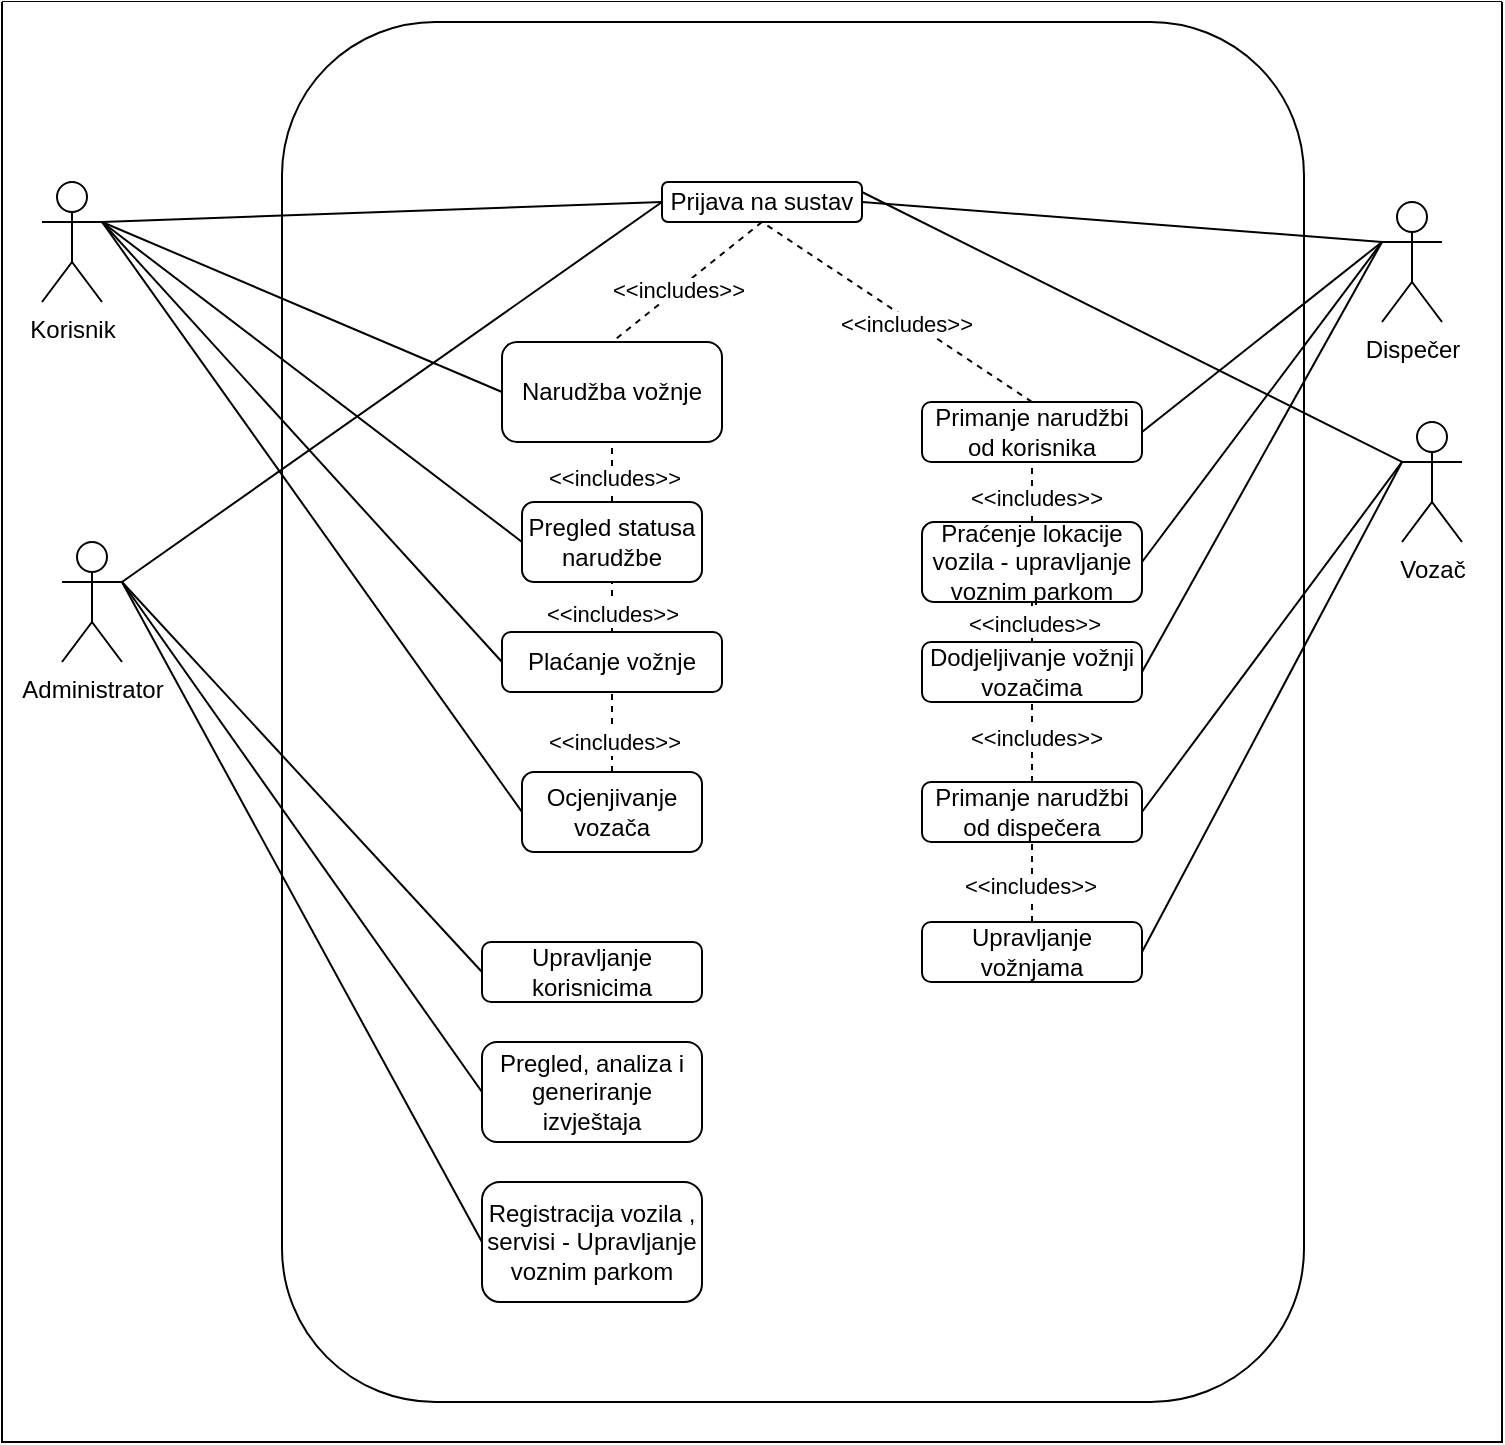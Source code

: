 <mxfile version="26.0.3">
  <diagram name="Page-1" id="lX-UTgaC5MK3PXPbaVDj">
    <mxGraphModel dx="1468" dy="1955" grid="1" gridSize="10" guides="1" tooltips="1" connect="1" arrows="1" fold="1" page="1" pageScale="1" pageWidth="827" pageHeight="1169" math="0" shadow="0">
      <root>
        <mxCell id="0" />
        <mxCell id="1" parent="0" />
        <mxCell id="KAhbLWWJNzZlOqf4pQM--89" value="" style="swimlane;startSize=0;gradientColor=default;swimlaneFillColor=#FFFFFF;fillColor=default;" parent="1" vertex="1">
          <mxGeometry x="330" y="-20" width="750" height="720" as="geometry" />
        </mxCell>
        <mxCell id="KAhbLWWJNzZlOqf4pQM--90" value="" style="rounded=1;whiteSpace=wrap;html=1;" parent="KAhbLWWJNzZlOqf4pQM--89" vertex="1">
          <mxGeometry x="140" y="10" width="511" height="690" as="geometry" />
        </mxCell>
        <mxCell id="KAhbLWWJNzZlOqf4pQM--92" value="Korisnik" style="shape=umlActor;verticalLabelPosition=bottom;verticalAlign=top;html=1;outlineConnect=0;" parent="KAhbLWWJNzZlOqf4pQM--89" vertex="1">
          <mxGeometry x="20" y="90" width="30" height="60" as="geometry" />
        </mxCell>
        <mxCell id="KAhbLWWJNzZlOqf4pQM--93" value="Vozač" style="shape=umlActor;verticalLabelPosition=bottom;verticalAlign=top;html=1;outlineConnect=0;" parent="KAhbLWWJNzZlOqf4pQM--89" vertex="1">
          <mxGeometry x="700" y="210" width="30" height="60" as="geometry" />
        </mxCell>
        <mxCell id="KAhbLWWJNzZlOqf4pQM--94" value="Dispečer" style="shape=umlActor;verticalLabelPosition=bottom;verticalAlign=top;html=1;outlineConnect=0;" parent="KAhbLWWJNzZlOqf4pQM--89" vertex="1">
          <mxGeometry x="690" y="100" width="30" height="60" as="geometry" />
        </mxCell>
        <mxCell id="KAhbLWWJNzZlOqf4pQM--95" value="Administrator" style="shape=umlActor;verticalLabelPosition=bottom;verticalAlign=top;html=1;outlineConnect=0;" parent="KAhbLWWJNzZlOqf4pQM--89" vertex="1">
          <mxGeometry x="30" y="270" width="30" height="60" as="geometry" />
        </mxCell>
        <mxCell id="KAhbLWWJNzZlOqf4pQM--96" value="Prijava na sustav" style="rounded=1;whiteSpace=wrap;html=1;" parent="KAhbLWWJNzZlOqf4pQM--89" vertex="1">
          <mxGeometry x="330" y="90" width="100" height="20" as="geometry" />
        </mxCell>
        <mxCell id="KAhbLWWJNzZlOqf4pQM--97" value="Narudžba vožnje" style="rounded=1;whiteSpace=wrap;html=1;" parent="KAhbLWWJNzZlOqf4pQM--89" vertex="1">
          <mxGeometry x="250" y="170" width="110" height="50" as="geometry" />
        </mxCell>
        <mxCell id="KAhbLWWJNzZlOqf4pQM--111" value="Plaćanje vožnje" style="rounded=1;whiteSpace=wrap;html=1;" parent="KAhbLWWJNzZlOqf4pQM--89" vertex="1">
          <mxGeometry x="250" y="315" width="110" height="30" as="geometry" />
        </mxCell>
        <mxCell id="KAhbLWWJNzZlOqf4pQM--113" value="Pregled statusa narudžbe" style="rounded=1;whiteSpace=wrap;html=1;" parent="KAhbLWWJNzZlOqf4pQM--89" vertex="1">
          <mxGeometry x="260" y="250" width="90" height="40" as="geometry" />
        </mxCell>
        <mxCell id="KAhbLWWJNzZlOqf4pQM--115" value="Ocjenjivanje vozača" style="rounded=1;whiteSpace=wrap;html=1;" parent="KAhbLWWJNzZlOqf4pQM--89" vertex="1">
          <mxGeometry x="260" y="385" width="90" height="40" as="geometry" />
        </mxCell>
        <mxCell id="BsXriNZ-ZhAdi_-iOktK-18" value="Primanje narudžbi od korisnika" style="rounded=1;whiteSpace=wrap;html=1;" vertex="1" parent="KAhbLWWJNzZlOqf4pQM--89">
          <mxGeometry x="460" y="200" width="110" height="30" as="geometry" />
        </mxCell>
        <mxCell id="BsXriNZ-ZhAdi_-iOktK-17" value="Praćenje lokacije vozila - upravljanje voznim parkom" style="rounded=1;whiteSpace=wrap;html=1;" vertex="1" parent="KAhbLWWJNzZlOqf4pQM--89">
          <mxGeometry x="460" y="260" width="110" height="40" as="geometry" />
        </mxCell>
        <mxCell id="BsXriNZ-ZhAdi_-iOktK-31" value="" style="endArrow=none;html=1;rounded=0;entryX=1;entryY=0.333;entryDx=0;entryDy=0;entryPerimeter=0;exitX=0;exitY=0.5;exitDx=0;exitDy=0;" edge="1" parent="KAhbLWWJNzZlOqf4pQM--89" source="KAhbLWWJNzZlOqf4pQM--97" target="KAhbLWWJNzZlOqf4pQM--92">
          <mxGeometry width="50" height="50" relative="1" as="geometry">
            <mxPoint x="240" y="280" as="sourcePoint" />
            <mxPoint x="50" y="130" as="targetPoint" />
          </mxGeometry>
        </mxCell>
        <mxCell id="BsXriNZ-ZhAdi_-iOktK-33" value="" style="endArrow=none;html=1;rounded=0;exitX=1;exitY=0.333;exitDx=0;exitDy=0;exitPerimeter=0;entryX=0;entryY=0.5;entryDx=0;entryDy=0;" edge="1" parent="KAhbLWWJNzZlOqf4pQM--89" source="KAhbLWWJNzZlOqf4pQM--92" target="KAhbLWWJNzZlOqf4pQM--96">
          <mxGeometry width="50" height="50" relative="1" as="geometry">
            <mxPoint x="240" y="310" as="sourcePoint" />
            <mxPoint x="290" y="260" as="targetPoint" />
          </mxGeometry>
        </mxCell>
        <mxCell id="BsXriNZ-ZhAdi_-iOktK-35" value="" style="endArrow=none;dashed=1;html=1;rounded=0;exitX=0.5;exitY=1;exitDx=0;exitDy=0;entryX=0.5;entryY=0;entryDx=0;entryDy=0;" edge="1" parent="KAhbLWWJNzZlOqf4pQM--89" source="KAhbLWWJNzZlOqf4pQM--96" target="KAhbLWWJNzZlOqf4pQM--97">
          <mxGeometry width="50" height="50" relative="1" as="geometry">
            <mxPoint x="445.5" y="216.43" as="sourcePoint" />
            <mxPoint x="345.5" y="209.999" as="targetPoint" />
          </mxGeometry>
        </mxCell>
        <mxCell id="BsXriNZ-ZhAdi_-iOktK-41" value="&amp;lt;&amp;lt;includes&amp;gt;&amp;gt;" style="edgeLabel;html=1;align=center;verticalAlign=middle;resizable=0;points=[];" vertex="1" connectable="0" parent="BsXriNZ-ZhAdi_-iOktK-35">
          <mxGeometry x="0.112" relative="1" as="geometry">
            <mxPoint as="offset" />
          </mxGeometry>
        </mxCell>
        <mxCell id="BsXriNZ-ZhAdi_-iOktK-38" value="" style="endArrow=none;dashed=1;html=1;rounded=0;entryX=0.5;entryY=1;entryDx=0;entryDy=0;exitX=0.5;exitY=0;exitDx=0;exitDy=0;" edge="1" parent="KAhbLWWJNzZlOqf4pQM--89" source="KAhbLWWJNzZlOqf4pQM--113" target="KAhbLWWJNzZlOqf4pQM--97">
          <mxGeometry width="50" height="50" relative="1" as="geometry">
            <mxPoint x="240" y="320" as="sourcePoint" />
            <mxPoint x="290" y="270" as="targetPoint" />
          </mxGeometry>
        </mxCell>
        <mxCell id="BsXriNZ-ZhAdi_-iOktK-42" value="&amp;lt;&amp;lt;includes&amp;gt;&amp;gt;" style="edgeLabel;html=1;align=center;verticalAlign=middle;resizable=0;points=[];" vertex="1" connectable="0" parent="BsXriNZ-ZhAdi_-iOktK-38">
          <mxGeometry x="-0.2" y="-1" relative="1" as="geometry">
            <mxPoint as="offset" />
          </mxGeometry>
        </mxCell>
        <mxCell id="BsXriNZ-ZhAdi_-iOktK-39" value="" style="endArrow=none;dashed=1;html=1;rounded=0;exitX=0.5;exitY=0;exitDx=0;exitDy=0;entryX=0.5;entryY=1;entryDx=0;entryDy=0;" edge="1" parent="KAhbLWWJNzZlOqf4pQM--89" source="KAhbLWWJNzZlOqf4pQM--111" target="KAhbLWWJNzZlOqf4pQM--113">
          <mxGeometry width="50" height="50" relative="1" as="geometry">
            <mxPoint x="240" y="320" as="sourcePoint" />
            <mxPoint x="290" y="270" as="targetPoint" />
          </mxGeometry>
        </mxCell>
        <mxCell id="BsXriNZ-ZhAdi_-iOktK-43" value="&amp;lt;&amp;lt;includes&amp;gt;&amp;gt;" style="edgeLabel;html=1;align=center;verticalAlign=middle;resizable=0;points=[];" vertex="1" connectable="0" parent="BsXriNZ-ZhAdi_-iOktK-39">
          <mxGeometry x="-0.257" relative="1" as="geometry">
            <mxPoint as="offset" />
          </mxGeometry>
        </mxCell>
        <mxCell id="BsXriNZ-ZhAdi_-iOktK-40" value="" style="endArrow=none;dashed=1;html=1;rounded=0;entryX=0.5;entryY=1;entryDx=0;entryDy=0;exitX=0.5;exitY=0;exitDx=0;exitDy=0;" edge="1" parent="KAhbLWWJNzZlOqf4pQM--89" source="KAhbLWWJNzZlOqf4pQM--115" target="KAhbLWWJNzZlOqf4pQM--111">
          <mxGeometry width="50" height="50" relative="1" as="geometry">
            <mxPoint x="240" y="320" as="sourcePoint" />
            <mxPoint x="290" y="270" as="targetPoint" />
          </mxGeometry>
        </mxCell>
        <mxCell id="BsXriNZ-ZhAdi_-iOktK-44" value="&amp;lt;&amp;lt;includes&amp;gt;&amp;gt;" style="edgeLabel;html=1;align=center;verticalAlign=middle;resizable=0;points=[];" vertex="1" connectable="0" parent="BsXriNZ-ZhAdi_-iOktK-40">
          <mxGeometry x="-0.257" y="-1" relative="1" as="geometry">
            <mxPoint as="offset" />
          </mxGeometry>
        </mxCell>
        <mxCell id="BsXriNZ-ZhAdi_-iOktK-45" value="" style="endArrow=none;html=1;rounded=0;entryX=0;entryY=0.5;entryDx=0;entryDy=0;exitX=1;exitY=0.333;exitDx=0;exitDy=0;exitPerimeter=0;" edge="1" parent="KAhbLWWJNzZlOqf4pQM--89" source="KAhbLWWJNzZlOqf4pQM--92" target="KAhbLWWJNzZlOqf4pQM--113">
          <mxGeometry width="50" height="50" relative="1" as="geometry">
            <mxPoint x="240" y="330" as="sourcePoint" />
            <mxPoint x="290" y="280" as="targetPoint" />
          </mxGeometry>
        </mxCell>
        <mxCell id="BsXriNZ-ZhAdi_-iOktK-46" value="" style="endArrow=none;html=1;rounded=0;exitX=1;exitY=0.333;exitDx=0;exitDy=0;exitPerimeter=0;entryX=0;entryY=0.5;entryDx=0;entryDy=0;" edge="1" parent="KAhbLWWJNzZlOqf4pQM--89" source="KAhbLWWJNzZlOqf4pQM--92" target="KAhbLWWJNzZlOqf4pQM--111">
          <mxGeometry width="50" height="50" relative="1" as="geometry">
            <mxPoint x="100" y="150" as="sourcePoint" />
            <mxPoint x="290" y="280" as="targetPoint" />
          </mxGeometry>
        </mxCell>
        <mxCell id="BsXriNZ-ZhAdi_-iOktK-47" value="" style="endArrow=none;html=1;rounded=0;exitX=1;exitY=0.333;exitDx=0;exitDy=0;exitPerimeter=0;entryX=0;entryY=0.5;entryDx=0;entryDy=0;" edge="1" parent="KAhbLWWJNzZlOqf4pQM--89" source="KAhbLWWJNzZlOqf4pQM--92" target="KAhbLWWJNzZlOqf4pQM--115">
          <mxGeometry width="50" height="50" relative="1" as="geometry">
            <mxPoint x="240" y="330" as="sourcePoint" />
            <mxPoint x="290" y="280" as="targetPoint" />
          </mxGeometry>
        </mxCell>
        <mxCell id="BsXriNZ-ZhAdi_-iOktK-49" value="" style="endArrow=none;html=1;rounded=0;entryX=0;entryY=0.333;entryDx=0;entryDy=0;entryPerimeter=0;exitX=1;exitY=0.5;exitDx=0;exitDy=0;" edge="1" parent="KAhbLWWJNzZlOqf4pQM--89" source="BsXriNZ-ZhAdi_-iOktK-18" target="KAhbLWWJNzZlOqf4pQM--94">
          <mxGeometry width="50" height="50" relative="1" as="geometry">
            <mxPoint x="540" y="190" as="sourcePoint" />
            <mxPoint x="290" y="280" as="targetPoint" />
          </mxGeometry>
        </mxCell>
        <mxCell id="BsXriNZ-ZhAdi_-iOktK-50" value="" style="endArrow=none;html=1;rounded=0;exitX=1;exitY=0.5;exitDx=0;exitDy=0;entryX=0;entryY=0.333;entryDx=0;entryDy=0;entryPerimeter=0;" edge="1" parent="KAhbLWWJNzZlOqf4pQM--89" source="BsXriNZ-ZhAdi_-iOktK-17" target="KAhbLWWJNzZlOqf4pQM--94">
          <mxGeometry width="50" height="50" relative="1" as="geometry">
            <mxPoint x="240" y="330" as="sourcePoint" />
            <mxPoint x="290" y="280" as="targetPoint" />
          </mxGeometry>
        </mxCell>
        <mxCell id="BsXriNZ-ZhAdi_-iOktK-52" value="" style="endArrow=none;html=1;rounded=0;entryX=0;entryY=0.333;entryDx=0;entryDy=0;entryPerimeter=0;exitX=1;exitY=0.5;exitDx=0;exitDy=0;" edge="1" parent="KAhbLWWJNzZlOqf4pQM--89" source="KAhbLWWJNzZlOqf4pQM--96" target="KAhbLWWJNzZlOqf4pQM--94">
          <mxGeometry width="50" height="50" relative="1" as="geometry">
            <mxPoint x="390" y="260" as="sourcePoint" />
            <mxPoint x="440" y="210" as="targetPoint" />
          </mxGeometry>
        </mxCell>
        <mxCell id="BsXriNZ-ZhAdi_-iOktK-53" value="" style="endArrow=none;dashed=1;html=1;rounded=0;entryX=0.5;entryY=1;entryDx=0;entryDy=0;exitX=0.5;exitY=0;exitDx=0;exitDy=0;" edge="1" parent="KAhbLWWJNzZlOqf4pQM--89" source="BsXriNZ-ZhAdi_-iOktK-18" target="KAhbLWWJNzZlOqf4pQM--96">
          <mxGeometry width="50" height="50" relative="1" as="geometry">
            <mxPoint x="240" y="320" as="sourcePoint" />
            <mxPoint x="290" y="270" as="targetPoint" />
          </mxGeometry>
        </mxCell>
        <mxCell id="BsXriNZ-ZhAdi_-iOktK-55" value="&amp;lt;&amp;lt;includes&amp;gt;&amp;gt;" style="edgeLabel;html=1;align=center;verticalAlign=middle;resizable=0;points=[];" vertex="1" connectable="0" parent="BsXriNZ-ZhAdi_-iOktK-53">
          <mxGeometry x="-0.083" y="3" relative="1" as="geometry">
            <mxPoint as="offset" />
          </mxGeometry>
        </mxCell>
        <mxCell id="BsXriNZ-ZhAdi_-iOktK-54" value="" style="endArrow=none;dashed=1;html=1;rounded=0;entryX=0.5;entryY=1;entryDx=0;entryDy=0;exitX=0.5;exitY=0;exitDx=0;exitDy=0;" edge="1" parent="KAhbLWWJNzZlOqf4pQM--89" source="BsXriNZ-ZhAdi_-iOktK-17" target="BsXriNZ-ZhAdi_-iOktK-18">
          <mxGeometry width="50" height="50" relative="1" as="geometry">
            <mxPoint x="240" y="320" as="sourcePoint" />
            <mxPoint x="290" y="270" as="targetPoint" />
          </mxGeometry>
        </mxCell>
        <mxCell id="BsXriNZ-ZhAdi_-iOktK-56" value="&amp;lt;&amp;lt;includes&amp;gt;&amp;gt;" style="edgeLabel;html=1;align=center;verticalAlign=middle;resizable=0;points=[];" vertex="1" connectable="0" parent="BsXriNZ-ZhAdi_-iOktK-54">
          <mxGeometry x="-0.167" y="-2" relative="1" as="geometry">
            <mxPoint as="offset" />
          </mxGeometry>
        </mxCell>
        <mxCell id="BsXriNZ-ZhAdi_-iOktK-20" value="Dodjeljivanje vožnji vozačima" style="rounded=1;whiteSpace=wrap;html=1;" vertex="1" parent="KAhbLWWJNzZlOqf4pQM--89">
          <mxGeometry x="460" y="320" width="110" height="30" as="geometry" />
        </mxCell>
        <mxCell id="BsXriNZ-ZhAdi_-iOktK-57" value="" style="endArrow=none;html=1;rounded=0;entryX=0;entryY=0.333;entryDx=0;entryDy=0;entryPerimeter=0;exitX=1;exitY=0.5;exitDx=0;exitDy=0;" edge="1" parent="KAhbLWWJNzZlOqf4pQM--89" source="BsXriNZ-ZhAdi_-iOktK-20" target="KAhbLWWJNzZlOqf4pQM--94">
          <mxGeometry width="50" height="50" relative="1" as="geometry">
            <mxPoint x="370" y="380" as="sourcePoint" />
            <mxPoint x="420" y="330" as="targetPoint" />
          </mxGeometry>
        </mxCell>
        <mxCell id="BsXriNZ-ZhAdi_-iOktK-58" value="" style="endArrow=none;dashed=1;html=1;rounded=0;entryX=0.5;entryY=1;entryDx=0;entryDy=0;exitX=0.5;exitY=0;exitDx=0;exitDy=0;" edge="1" parent="KAhbLWWJNzZlOqf4pQM--89" source="BsXriNZ-ZhAdi_-iOktK-20" target="BsXriNZ-ZhAdi_-iOktK-17">
          <mxGeometry width="50" height="50" relative="1" as="geometry">
            <mxPoint x="370" y="380" as="sourcePoint" />
            <mxPoint x="420" y="330" as="targetPoint" />
          </mxGeometry>
        </mxCell>
        <mxCell id="BsXriNZ-ZhAdi_-iOktK-59" value="&amp;lt;&amp;lt;includes&amp;gt;&amp;gt;" style="edgeLabel;html=1;align=center;verticalAlign=middle;resizable=0;points=[];" vertex="1" connectable="0" parent="BsXriNZ-ZhAdi_-iOktK-58">
          <mxGeometry x="-0.067" y="-1" relative="1" as="geometry">
            <mxPoint as="offset" />
          </mxGeometry>
        </mxCell>
        <mxCell id="BsXriNZ-ZhAdi_-iOktK-60" value="" style="endArrow=none;html=1;rounded=0;entryX=0;entryY=0.333;entryDx=0;entryDy=0;entryPerimeter=0;exitX=1;exitY=0.25;exitDx=0;exitDy=0;" edge="1" parent="KAhbLWWJNzZlOqf4pQM--89" source="KAhbLWWJNzZlOqf4pQM--96" target="KAhbLWWJNzZlOqf4pQM--93">
          <mxGeometry width="50" height="50" relative="1" as="geometry">
            <mxPoint x="370" y="380" as="sourcePoint" />
            <mxPoint x="420" y="330" as="targetPoint" />
          </mxGeometry>
        </mxCell>
        <mxCell id="BsXriNZ-ZhAdi_-iOktK-19" value="Primanje narudžbi od dispečera" style="rounded=1;whiteSpace=wrap;html=1;" vertex="1" parent="KAhbLWWJNzZlOqf4pQM--89">
          <mxGeometry x="460" y="390" width="110" height="30" as="geometry" />
        </mxCell>
        <mxCell id="BsXriNZ-ZhAdi_-iOktK-21" value="Upravljanje vožnjama" style="rounded=1;whiteSpace=wrap;html=1;" vertex="1" parent="KAhbLWWJNzZlOqf4pQM--89">
          <mxGeometry x="460" y="460" width="110" height="30" as="geometry" />
        </mxCell>
        <mxCell id="BsXriNZ-ZhAdi_-iOktK-61" value="" style="endArrow=none;html=1;rounded=0;entryX=0;entryY=0.333;entryDx=0;entryDy=0;entryPerimeter=0;exitX=1;exitY=0.5;exitDx=0;exitDy=0;" edge="1" parent="KAhbLWWJNzZlOqf4pQM--89" source="BsXriNZ-ZhAdi_-iOktK-19" target="KAhbLWWJNzZlOqf4pQM--93">
          <mxGeometry width="50" height="50" relative="1" as="geometry">
            <mxPoint x="350" y="420" as="sourcePoint" />
            <mxPoint x="400" y="370" as="targetPoint" />
          </mxGeometry>
        </mxCell>
        <mxCell id="BsXriNZ-ZhAdi_-iOktK-62" value="" style="endArrow=none;html=1;rounded=0;entryX=0;entryY=0.333;entryDx=0;entryDy=0;entryPerimeter=0;exitX=1;exitY=0.5;exitDx=0;exitDy=0;" edge="1" parent="KAhbLWWJNzZlOqf4pQM--89" source="BsXriNZ-ZhAdi_-iOktK-21" target="KAhbLWWJNzZlOqf4pQM--93">
          <mxGeometry width="50" height="50" relative="1" as="geometry">
            <mxPoint x="350" y="420" as="sourcePoint" />
            <mxPoint x="400" y="370" as="targetPoint" />
          </mxGeometry>
        </mxCell>
        <mxCell id="BsXriNZ-ZhAdi_-iOktK-66" value="" style="endArrow=none;dashed=1;html=1;rounded=0;entryX=0.5;entryY=1;entryDx=0;entryDy=0;exitX=0.5;exitY=0;exitDx=0;exitDy=0;" edge="1" parent="KAhbLWWJNzZlOqf4pQM--89" source="BsXriNZ-ZhAdi_-iOktK-19" target="BsXriNZ-ZhAdi_-iOktK-20">
          <mxGeometry width="50" height="50" relative="1" as="geometry">
            <mxPoint x="350" y="420" as="sourcePoint" />
            <mxPoint x="400" y="370" as="targetPoint" />
          </mxGeometry>
        </mxCell>
        <mxCell id="BsXriNZ-ZhAdi_-iOktK-68" value="&amp;lt;&amp;lt;includes&amp;gt;&amp;gt;" style="edgeLabel;html=1;align=center;verticalAlign=middle;resizable=0;points=[];" vertex="1" connectable="0" parent="BsXriNZ-ZhAdi_-iOktK-66">
          <mxGeometry x="0.111" y="-2" relative="1" as="geometry">
            <mxPoint as="offset" />
          </mxGeometry>
        </mxCell>
        <mxCell id="BsXriNZ-ZhAdi_-iOktK-67" value="" style="endArrow=none;dashed=1;html=1;rounded=0;entryX=0.5;entryY=1;entryDx=0;entryDy=0;exitX=0.5;exitY=0;exitDx=0;exitDy=0;" edge="1" parent="KAhbLWWJNzZlOqf4pQM--89" source="BsXriNZ-ZhAdi_-iOktK-21" target="BsXriNZ-ZhAdi_-iOktK-19">
          <mxGeometry width="50" height="50" relative="1" as="geometry">
            <mxPoint x="350" y="420" as="sourcePoint" />
            <mxPoint x="400" y="370" as="targetPoint" />
          </mxGeometry>
        </mxCell>
        <mxCell id="BsXriNZ-ZhAdi_-iOktK-69" value="&amp;lt;&amp;lt;includes&amp;gt;&amp;gt;" style="edgeLabel;html=1;align=center;verticalAlign=middle;resizable=0;points=[];" vertex="1" connectable="0" parent="BsXriNZ-ZhAdi_-iOktK-67">
          <mxGeometry x="-0.067" y="1" relative="1" as="geometry">
            <mxPoint as="offset" />
          </mxGeometry>
        </mxCell>
        <mxCell id="BsXriNZ-ZhAdi_-iOktK-70" value="" style="endArrow=none;html=1;rounded=0;entryX=0;entryY=0.5;entryDx=0;entryDy=0;exitX=1;exitY=0.333;exitDx=0;exitDy=0;exitPerimeter=0;" edge="1" parent="KAhbLWWJNzZlOqf4pQM--89" source="KAhbLWWJNzZlOqf4pQM--95" target="KAhbLWWJNzZlOqf4pQM--96">
          <mxGeometry width="50" height="50" relative="1" as="geometry">
            <mxPoint x="350" y="330" as="sourcePoint" />
            <mxPoint x="400" y="280" as="targetPoint" />
          </mxGeometry>
        </mxCell>
        <mxCell id="BsXriNZ-ZhAdi_-iOktK-71" value="Upravljanje korisnicima" style="rounded=1;whiteSpace=wrap;html=1;" vertex="1" parent="KAhbLWWJNzZlOqf4pQM--89">
          <mxGeometry x="240" y="470" width="110" height="30" as="geometry" />
        </mxCell>
        <mxCell id="BsXriNZ-ZhAdi_-iOktK-72" value="Pregled, analiza i generiranje izvještaja" style="rounded=1;whiteSpace=wrap;html=1;" vertex="1" parent="KAhbLWWJNzZlOqf4pQM--89">
          <mxGeometry x="240" y="520" width="110" height="50" as="geometry" />
        </mxCell>
        <mxCell id="BsXriNZ-ZhAdi_-iOktK-73" value="Registracija vozila , servisi - Upravljanje voznim parkom" style="rounded=1;whiteSpace=wrap;html=1;" vertex="1" parent="KAhbLWWJNzZlOqf4pQM--89">
          <mxGeometry x="240" y="590" width="110" height="60" as="geometry" />
        </mxCell>
        <mxCell id="BsXriNZ-ZhAdi_-iOktK-74" value="" style="endArrow=none;html=1;rounded=0;exitX=1;exitY=0.333;exitDx=0;exitDy=0;exitPerimeter=0;entryX=0;entryY=0.5;entryDx=0;entryDy=0;" edge="1" parent="KAhbLWWJNzZlOqf4pQM--89" source="KAhbLWWJNzZlOqf4pQM--95" target="BsXriNZ-ZhAdi_-iOktK-71">
          <mxGeometry width="50" height="50" relative="1" as="geometry">
            <mxPoint x="370" y="590" as="sourcePoint" />
            <mxPoint x="420" y="540" as="targetPoint" />
          </mxGeometry>
        </mxCell>
        <mxCell id="BsXriNZ-ZhAdi_-iOktK-75" value="" style="endArrow=none;html=1;rounded=0;exitX=1;exitY=0.333;exitDx=0;exitDy=0;exitPerimeter=0;entryX=0;entryY=0.5;entryDx=0;entryDy=0;" edge="1" parent="KAhbLWWJNzZlOqf4pQM--89" source="KAhbLWWJNzZlOqf4pQM--95" target="BsXriNZ-ZhAdi_-iOktK-72">
          <mxGeometry width="50" height="50" relative="1" as="geometry">
            <mxPoint x="370" y="480" as="sourcePoint" />
            <mxPoint x="420" y="430" as="targetPoint" />
          </mxGeometry>
        </mxCell>
        <mxCell id="BsXriNZ-ZhAdi_-iOktK-76" value="" style="endArrow=none;html=1;rounded=0;exitX=1;exitY=0.333;exitDx=0;exitDy=0;exitPerimeter=0;entryX=0;entryY=0.5;entryDx=0;entryDy=0;" edge="1" parent="KAhbLWWJNzZlOqf4pQM--89" source="KAhbLWWJNzZlOqf4pQM--95" target="BsXriNZ-ZhAdi_-iOktK-73">
          <mxGeometry width="50" height="50" relative="1" as="geometry">
            <mxPoint x="370" y="480" as="sourcePoint" />
            <mxPoint x="420" y="430" as="targetPoint" />
          </mxGeometry>
        </mxCell>
      </root>
    </mxGraphModel>
  </diagram>
</mxfile>
